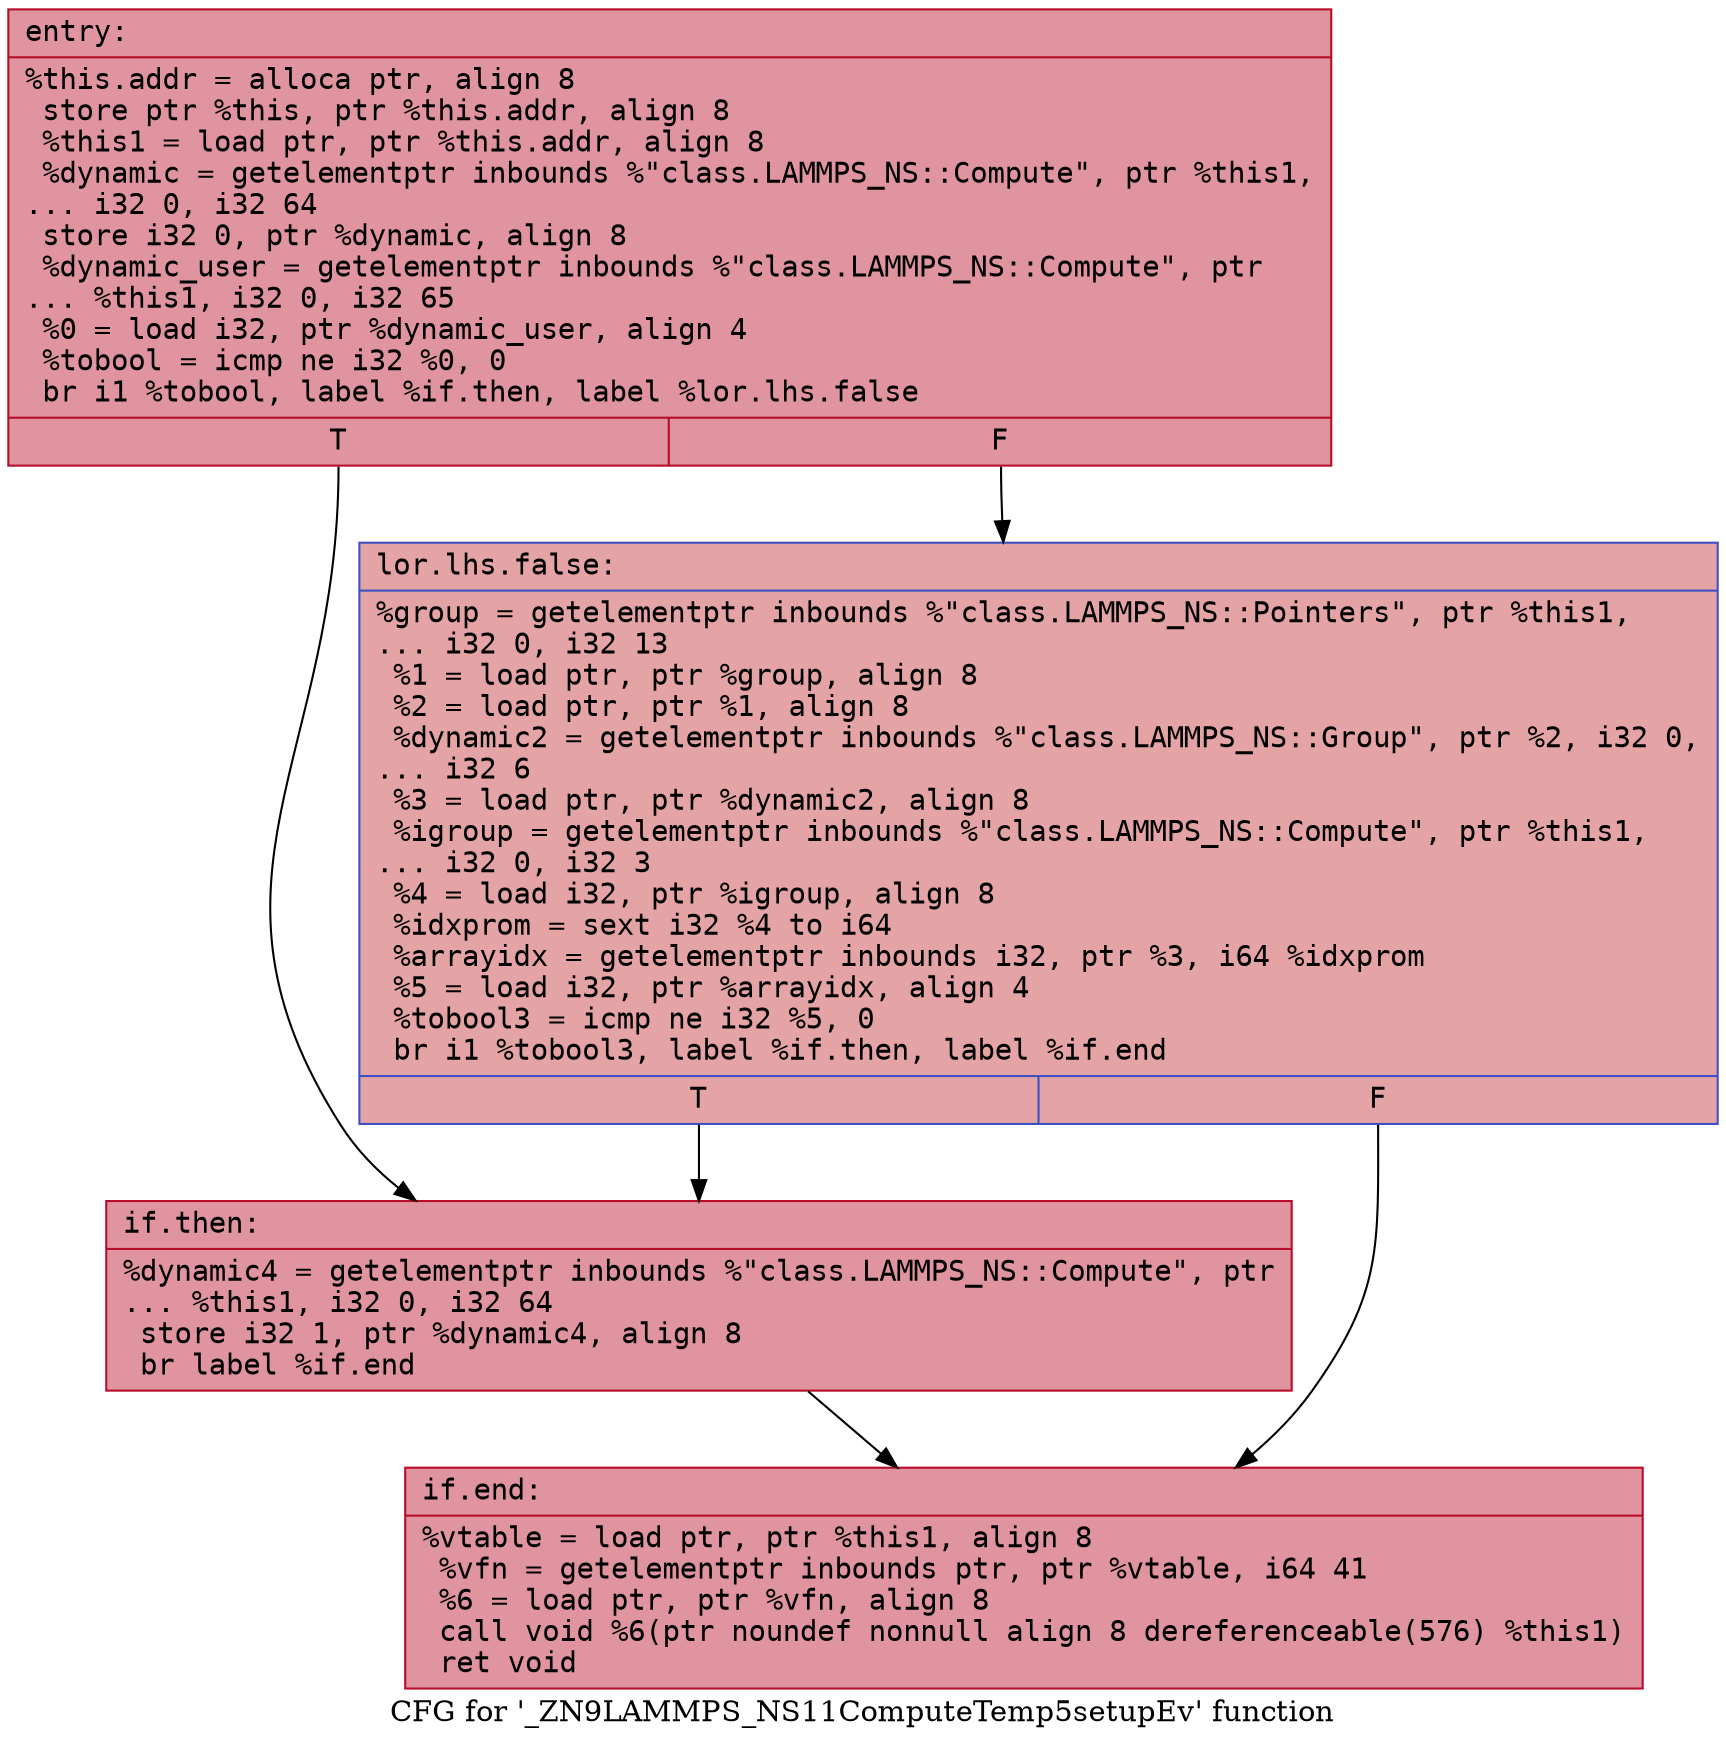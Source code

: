 digraph "CFG for '_ZN9LAMMPS_NS11ComputeTemp5setupEv' function" {
	label="CFG for '_ZN9LAMMPS_NS11ComputeTemp5setupEv' function";

	Node0x55ab1625acb0 [shape=record,color="#b70d28ff", style=filled, fillcolor="#b70d2870" fontname="Courier",label="{entry:\l|  %this.addr = alloca ptr, align 8\l  store ptr %this, ptr %this.addr, align 8\l  %this1 = load ptr, ptr %this.addr, align 8\l  %dynamic = getelementptr inbounds %\"class.LAMMPS_NS::Compute\", ptr %this1,\l... i32 0, i32 64\l  store i32 0, ptr %dynamic, align 8\l  %dynamic_user = getelementptr inbounds %\"class.LAMMPS_NS::Compute\", ptr\l... %this1, i32 0, i32 65\l  %0 = load i32, ptr %dynamic_user, align 4\l  %tobool = icmp ne i32 %0, 0\l  br i1 %tobool, label %if.then, label %lor.lhs.false\l|{<s0>T|<s1>F}}"];
	Node0x55ab1625acb0:s0 -> Node0x55ab1625b1a0[tooltip="entry -> if.then\nProbability 62.50%" ];
	Node0x55ab1625acb0:s1 -> Node0x55ab1625b210[tooltip="entry -> lor.lhs.false\nProbability 37.50%" ];
	Node0x55ab1625b210 [shape=record,color="#3d50c3ff", style=filled, fillcolor="#c32e3170" fontname="Courier",label="{lor.lhs.false:\l|  %group = getelementptr inbounds %\"class.LAMMPS_NS::Pointers\", ptr %this1,\l... i32 0, i32 13\l  %1 = load ptr, ptr %group, align 8\l  %2 = load ptr, ptr %1, align 8\l  %dynamic2 = getelementptr inbounds %\"class.LAMMPS_NS::Group\", ptr %2, i32 0,\l... i32 6\l  %3 = load ptr, ptr %dynamic2, align 8\l  %igroup = getelementptr inbounds %\"class.LAMMPS_NS::Compute\", ptr %this1,\l... i32 0, i32 3\l  %4 = load i32, ptr %igroup, align 8\l  %idxprom = sext i32 %4 to i64\l  %arrayidx = getelementptr inbounds i32, ptr %3, i64 %idxprom\l  %5 = load i32, ptr %arrayidx, align 4\l  %tobool3 = icmp ne i32 %5, 0\l  br i1 %tobool3, label %if.then, label %if.end\l|{<s0>T|<s1>F}}"];
	Node0x55ab1625b210:s0 -> Node0x55ab1625b1a0[tooltip="lor.lhs.false -> if.then\nProbability 62.50%" ];
	Node0x55ab1625b210:s1 -> Node0x55ab1625bc20[tooltip="lor.lhs.false -> if.end\nProbability 37.50%" ];
	Node0x55ab1625b1a0 [shape=record,color="#b70d28ff", style=filled, fillcolor="#b70d2870" fontname="Courier",label="{if.then:\l|  %dynamic4 = getelementptr inbounds %\"class.LAMMPS_NS::Compute\", ptr\l... %this1, i32 0, i32 64\l  store i32 1, ptr %dynamic4, align 8\l  br label %if.end\l}"];
	Node0x55ab1625b1a0 -> Node0x55ab1625bc20[tooltip="if.then -> if.end\nProbability 100.00%" ];
	Node0x55ab1625bc20 [shape=record,color="#b70d28ff", style=filled, fillcolor="#b70d2870" fontname="Courier",label="{if.end:\l|  %vtable = load ptr, ptr %this1, align 8\l  %vfn = getelementptr inbounds ptr, ptr %vtable, i64 41\l  %6 = load ptr, ptr %vfn, align 8\l  call void %6(ptr noundef nonnull align 8 dereferenceable(576) %this1)\l  ret void\l}"];
}
